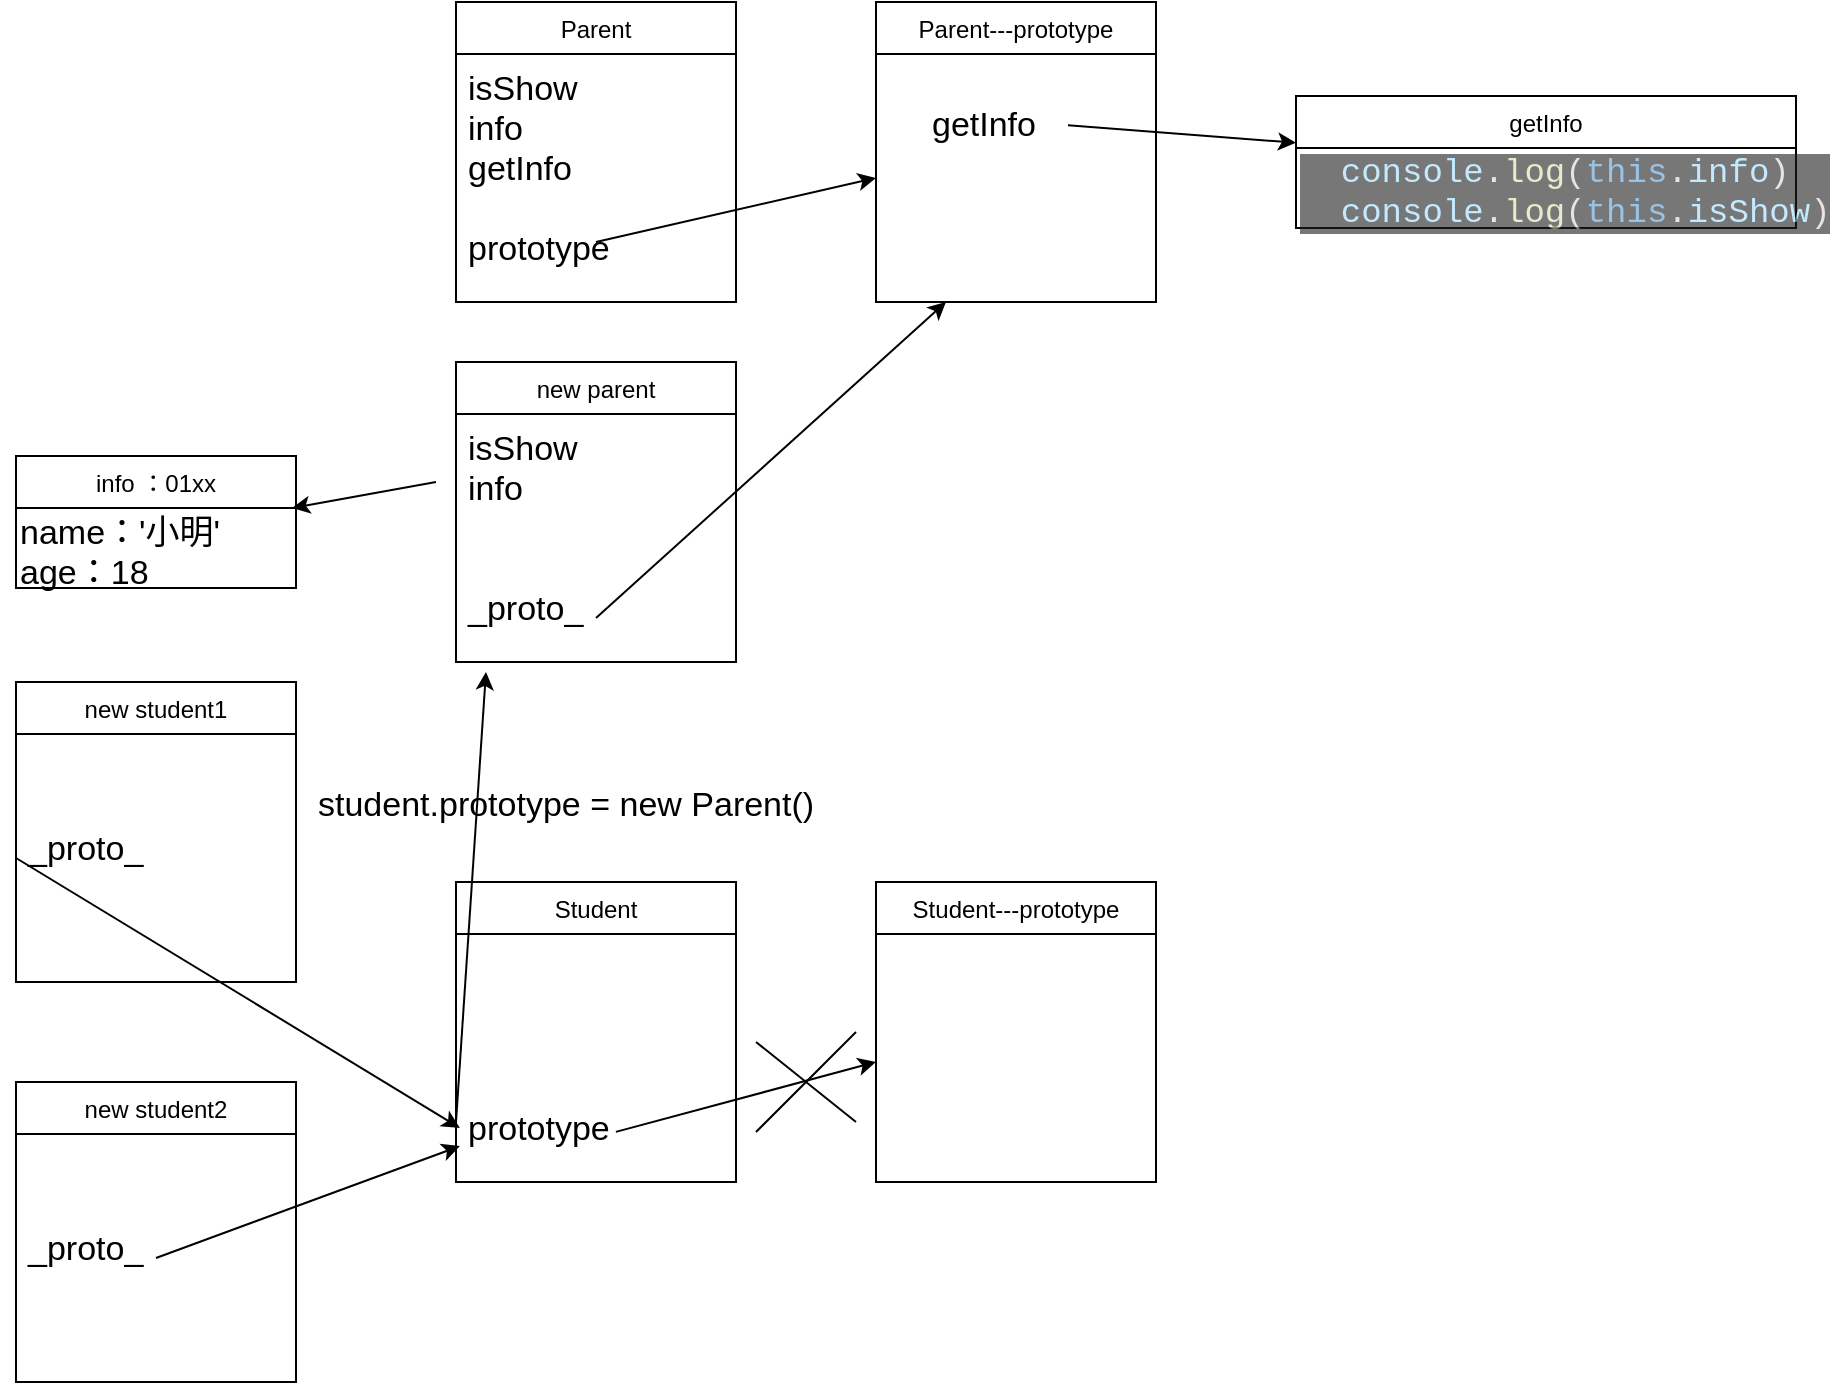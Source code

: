 <mxfile version="12.2.4" pages="1"><diagram id="6qrhZngkoKNM5gMiAIMZ" name="Page-1"><mxGraphModel dx="975" dy="556" grid="1" gridSize="10" guides="1" tooltips="1" connect="1" arrows="1" fold="1" page="1" pageScale="1" pageWidth="827" pageHeight="1169" math="0" shadow="0"><root><mxCell id="0"/><mxCell id="1" parent="0"/><mxCell id="4" value="Parent" style="swimlane;fontStyle=0;childLayout=stackLayout;horizontal=1;startSize=26;fillColor=none;horizontalStack=0;resizeParent=1;resizeParentMax=0;resizeLast=0;collapsible=1;marginBottom=0;" parent="1" vertex="1"><mxGeometry x="260" y="120" width="140" height="150" as="geometry"/></mxCell><mxCell id="5" value="isShow&#10;info&#10;getInfo&#10;&#10;prototype" style="text;strokeColor=none;fillColor=none;align=left;verticalAlign=top;spacingLeft=4;spacingRight=4;overflow=hidden;rotatable=0;points=[[0,0.5],[1,0.5]];portConstraint=eastwest;fontSize=17;" parent="4" vertex="1"><mxGeometry y="26" width="140" height="124" as="geometry"/></mxCell><mxCell id="11" value="Student" style="swimlane;fontStyle=0;childLayout=stackLayout;horizontal=1;startSize=26;fillColor=none;horizontalStack=0;resizeParent=1;resizeParentMax=0;resizeLast=0;collapsible=1;marginBottom=0;" parent="1" vertex="1"><mxGeometry x="260" y="560" width="140" height="150" as="geometry"/></mxCell><mxCell id="22" value="" style="endArrow=classic;html=1;fontSize=17;" parent="11" source="12" edge="1"><mxGeometry width="50" height="50" relative="1" as="geometry"><mxPoint x="90" y="140" as="sourcePoint"/><mxPoint x="140" y="90" as="targetPoint"/></mxGeometry></mxCell><mxCell id="12" value="&#10;&#10;&#10;&#10;prototype" style="text;strokeColor=none;fillColor=none;align=left;verticalAlign=top;spacingLeft=4;spacingRight=4;overflow=hidden;rotatable=0;points=[[0,0.5],[1,0.5]];portConstraint=eastwest;fontSize=17;" parent="11" vertex="1"><mxGeometry y="26" width="140" height="124" as="geometry"/></mxCell><mxCell id="13" value="Parent---prototype" style="swimlane;fontStyle=0;childLayout=stackLayout;horizontal=1;startSize=26;fillColor=none;horizontalStack=0;resizeParent=1;resizeParentMax=0;resizeLast=0;collapsible=1;marginBottom=0;" parent="1" vertex="1"><mxGeometry x="470" y="120" width="140" height="150" as="geometry"/></mxCell><mxCell id="34" value="" style="endArrow=classic;html=1;fontSize=17;entryX=0.25;entryY=1;entryDx=0;entryDy=0;" parent="13" target="13" edge="1"><mxGeometry width="50" height="50" relative="1" as="geometry"><mxPoint x="-140" y="308" as="sourcePoint"/><mxPoint x="60" y="98" as="targetPoint"/></mxGeometry></mxCell><mxCell id="18" value="Student---prototype" style="swimlane;fontStyle=0;childLayout=stackLayout;horizontal=1;startSize=26;fillColor=none;horizontalStack=0;resizeParent=1;resizeParentMax=0;resizeLast=0;collapsible=1;marginBottom=0;" parent="1" vertex="1"><mxGeometry x="470" y="560" width="140" height="150" as="geometry"/></mxCell><mxCell id="24" value="" style="endArrow=classic;html=1;fontSize=17;exitX=0.571;exitY=0.798;exitDx=0;exitDy=0;exitPerimeter=0;" parent="1" source="12" edge="1"><mxGeometry width="50" height="50" relative="1" as="geometry"><mxPoint x="260" y="685" as="sourcePoint"/><mxPoint x="470" y="650" as="targetPoint"/></mxGeometry></mxCell><mxCell id="25" value="info ：01xx" style="swimlane;fontStyle=0;childLayout=stackLayout;horizontal=1;startSize=26;fillColor=none;horizontalStack=0;resizeParent=1;resizeParentMax=0;resizeLast=0;collapsible=1;marginBottom=0;" parent="1" vertex="1"><mxGeometry x="40" y="347" width="140" height="66" as="geometry"/></mxCell><mxCell id="27" value="name：'小明'&lt;br&gt;age：18" style="text;html=1;resizable=0;points=[];autosize=1;align=left;verticalAlign=top;spacingTop=-4;fontSize=17;" parent="25" vertex="1"><mxGeometry y="26" width="140" height="40" as="geometry"/></mxCell><mxCell id="26" value="&lt;span class=&quot;name object-properties-section-dimmed own-property&quot; title=&quot;constructor&quot; style=&quot;box-sizing: border-box ; min-width: 0px ; min-height: 0px ; opacity: 0.6 ; font-weight: 700 ; font-family: &amp;#34;consolas&amp;#34; , &amp;#34;lucida console&amp;#34; , &amp;#34;courier new&amp;#34; , monospace ; font-size: 12px&quot;&gt;&lt;br&gt;&lt;/span&gt;" style="text;html=1;resizable=0;points=[];autosize=1;align=left;verticalAlign=top;spacingTop=-4;fontSize=17;" parent="1" vertex="1"><mxGeometry x="72" y="340" width="20" height="20" as="geometry"/></mxCell><mxCell id="28" value="" style="endArrow=classic;html=1;fontSize=17;entryX=0.986;entryY=0;entryDx=0;entryDy=0;entryPerimeter=0;" parent="1" target="27" edge="1"><mxGeometry width="50" height="50" relative="1" as="geometry"><mxPoint x="250" y="360" as="sourcePoint"/><mxPoint x="60" y="480" as="targetPoint"/></mxGeometry></mxCell><mxCell id="31" value="new parent" style="swimlane;fontStyle=0;childLayout=stackLayout;horizontal=1;startSize=26;fillColor=none;horizontalStack=0;resizeParent=1;resizeParentMax=0;resizeLast=0;collapsible=1;marginBottom=0;" parent="1" vertex="1"><mxGeometry x="260" y="300" width="140" height="150" as="geometry"/></mxCell><mxCell id="32" value="" style="endArrow=classic;html=1;fontSize=17;" parent="31" source="33" edge="1"><mxGeometry width="50" height="50" relative="1" as="geometry"><mxPoint x="90" y="140" as="sourcePoint"/><mxPoint x="140" y="90" as="targetPoint"/></mxGeometry></mxCell><mxCell id="33" value="isShow&#10;info&#10;&#10;&#10;_proto_" style="text;strokeColor=none;fillColor=none;align=left;verticalAlign=top;spacingLeft=4;spacingRight=4;overflow=hidden;rotatable=0;points=[[0,0.5],[1,0.5]];portConstraint=eastwest;fontSize=17;" parent="31" vertex="1"><mxGeometry y="26" width="140" height="124" as="geometry"/></mxCell><mxCell id="35" value="getInfo" style="swimlane;fontStyle=0;childLayout=stackLayout;horizontal=1;startSize=26;fillColor=none;horizontalStack=0;resizeParent=1;resizeParentMax=0;resizeLast=0;collapsible=1;marginBottom=0;" parent="1" vertex="1"><mxGeometry x="680" y="167" width="250" height="66" as="geometry"/></mxCell><mxCell id="37" value="&lt;span class=&quot;name object-properties-section-dimmed own-property&quot; title=&quot;constructor&quot; style=&quot;box-sizing: border-box ; min-width: 0px ; min-height: 0px ; opacity: 0.6 ; font-weight: 700 ; font-family: &amp;#34;consolas&amp;#34; , &amp;#34;lucida console&amp;#34; , &amp;#34;courier new&amp;#34; , monospace ; font-size: 12px&quot;&gt;&lt;div style=&quot;color: #d4d4d4 ; background-color: #1e1e1e ; font-family: &amp;#34;monaco&amp;#34; , &amp;#34;consolas&amp;#34; , &amp;#34;courier new&amp;#34; , monospace , &amp;#34;consolas&amp;#34; , &amp;#34;courier new&amp;#34; , monospace ; font-weight: 400 ; font-size: 17px ; line-height: 20px ; white-space: pre&quot;&gt;&lt;div&gt;&amp;nbsp; &lt;span style=&quot;color: #9cdcfe&quot;&gt;console&lt;/span&gt;.&lt;span style=&quot;color: #dcdcaa&quot;&gt;log&lt;/span&gt;(&lt;span style=&quot;color: #569cd6&quot;&gt;this&lt;/span&gt;.&lt;span style=&quot;color: #9cdcfe&quot;&gt;info&lt;/span&gt;)&lt;/div&gt;&lt;div&gt;&amp;nbsp; &lt;span style=&quot;color: #9cdcfe&quot;&gt;console&lt;/span&gt;.&lt;span style=&quot;color: #dcdcaa&quot;&gt;log&lt;/span&gt;(&lt;span style=&quot;color: #569cd6&quot;&gt;this&lt;/span&gt;.&lt;span style=&quot;color: #9cdcfe&quot;&gt;isShow&lt;/span&gt;)&lt;/div&gt;&lt;/div&gt;&lt;/span&gt;" style="text;html=1;resizable=0;points=[];autosize=1;align=left;verticalAlign=top;spacingTop=-4;fontSize=17;" parent="35" vertex="1"><mxGeometry y="26" width="250" height="40" as="geometry"/></mxCell><mxCell id="38" value="" style="endArrow=classic;html=1;fontSize=17;" parent="1" source="47" target="35" edge="1"><mxGeometry width="50" height="50" relative="1" as="geometry"><mxPoint x="200" y="240" as="sourcePoint"/><mxPoint x="250" y="190" as="targetPoint"/></mxGeometry></mxCell><mxCell id="21" value="" style="endArrow=classic;html=1;fontSize=17;exitX=0.5;exitY=0.758;exitDx=0;exitDy=0;exitPerimeter=0;" parent="1" source="5" edge="1"><mxGeometry width="50" height="50" relative="1" as="geometry"><mxPoint x="260" y="243" as="sourcePoint"/><mxPoint x="470" y="208" as="targetPoint"/></mxGeometry></mxCell><mxCell id="39" value="" style="endArrow=classic;html=1;fontSize=17;exitX=0;exitY=0.758;exitDx=0;exitDy=0;exitPerimeter=0;entryX=0.107;entryY=1.04;entryDx=0;entryDy=0;entryPerimeter=0;" parent="1" source="12" target="33" edge="1"><mxGeometry width="50" height="50" relative="1" as="geometry"><mxPoint x="170" y="660" as="sourcePoint"/><mxPoint x="220" y="610" as="targetPoint"/></mxGeometry></mxCell><mxCell id="40" value="student.prototype = new Parent()" style="text;html=1;resizable=0;points=[];autosize=1;align=left;verticalAlign=top;spacingTop=-4;fontSize=17;" parent="1" vertex="1"><mxGeometry x="189" y="509" width="260" height="20" as="geometry"/></mxCell><mxCell id="41" value="" style="endArrow=none;html=1;fontSize=17;" parent="1" edge="1"><mxGeometry width="50" height="50" relative="1" as="geometry"><mxPoint x="410" y="685" as="sourcePoint"/><mxPoint x="460" y="635" as="targetPoint"/></mxGeometry></mxCell><mxCell id="42" value="" style="endArrow=none;html=1;fontSize=17;" parent="1" edge="1"><mxGeometry width="50" height="50" relative="1" as="geometry"><mxPoint x="410" y="640" as="sourcePoint"/><mxPoint x="460" y="680" as="targetPoint"/></mxGeometry></mxCell><mxCell id="43" value="new student1" style="swimlane;fontStyle=0;childLayout=stackLayout;horizontal=1;startSize=26;fillColor=none;horizontalStack=0;resizeParent=1;resizeParentMax=0;resizeLast=0;collapsible=1;marginBottom=0;" parent="1" vertex="1"><mxGeometry x="40" y="460" width="140" height="150" as="geometry"/></mxCell><mxCell id="44" value="" style="endArrow=classic;html=1;fontSize=17;" parent="43" source="45" edge="1"><mxGeometry width="50" height="50" relative="1" as="geometry"><mxPoint x="90" y="140" as="sourcePoint"/><mxPoint x="140" y="90" as="targetPoint"/></mxGeometry></mxCell><mxCell id="45" value="&#10;&#10;_proto_" style="text;strokeColor=none;fillColor=none;align=left;verticalAlign=top;spacingLeft=4;spacingRight=4;overflow=hidden;rotatable=0;points=[[0,0.5],[1,0.5]];portConstraint=eastwest;fontSize=17;" parent="43" vertex="1"><mxGeometry y="26" width="140" height="124" as="geometry"/></mxCell><mxCell id="46" value="" style="endArrow=classic;html=1;fontSize=17;exitX=0;exitY=0.5;exitDx=0;exitDy=0;entryX=0.014;entryY=0.782;entryDx=0;entryDy=0;entryPerimeter=0;" parent="1" source="45" target="12" edge="1"><mxGeometry width="50" height="50" relative="1" as="geometry"><mxPoint x="40" y="780" as="sourcePoint"/><mxPoint x="90" y="730" as="targetPoint"/></mxGeometry></mxCell><mxCell id="47" value="getInfo" style="text;html=1;resizable=0;points=[];autosize=1;align=left;verticalAlign=top;spacingTop=-4;fontSize=17;" parent="1" vertex="1"><mxGeometry x="496" y="169" width="70" height="20" as="geometry"/></mxCell><mxCell id="49" value="new student2" style="swimlane;fontStyle=0;childLayout=stackLayout;horizontal=1;startSize=26;fillColor=none;horizontalStack=0;resizeParent=1;resizeParentMax=0;resizeLast=0;collapsible=1;marginBottom=0;" parent="1" vertex="1"><mxGeometry x="40" y="660" width="140" height="150" as="geometry"/></mxCell><mxCell id="50" value="" style="endArrow=classic;html=1;fontSize=17;" parent="49" source="51" edge="1"><mxGeometry width="50" height="50" relative="1" as="geometry"><mxPoint x="90" y="140" as="sourcePoint"/><mxPoint x="140" y="90" as="targetPoint"/></mxGeometry></mxCell><mxCell id="52" value="" style="endArrow=classic;html=1;fontSize=17;entryX=0.014;entryY=0.855;entryDx=0;entryDy=0;entryPerimeter=0;" parent="49" target="12" edge="1"><mxGeometry width="50" height="50" relative="1" as="geometry"><mxPoint x="70" y="88" as="sourcePoint"/><mxPoint x="120" y="38" as="targetPoint"/></mxGeometry></mxCell><mxCell id="51" value="&#10;&#10;_proto_" style="text;strokeColor=none;fillColor=none;align=left;verticalAlign=top;spacingLeft=4;spacingRight=4;overflow=hidden;rotatable=0;points=[[0,0.5],[1,0.5]];portConstraint=eastwest;fontSize=17;" parent="49" vertex="1"><mxGeometry y="26" width="140" height="124" as="geometry"/></mxCell></root></mxGraphModel></diagram></mxfile>